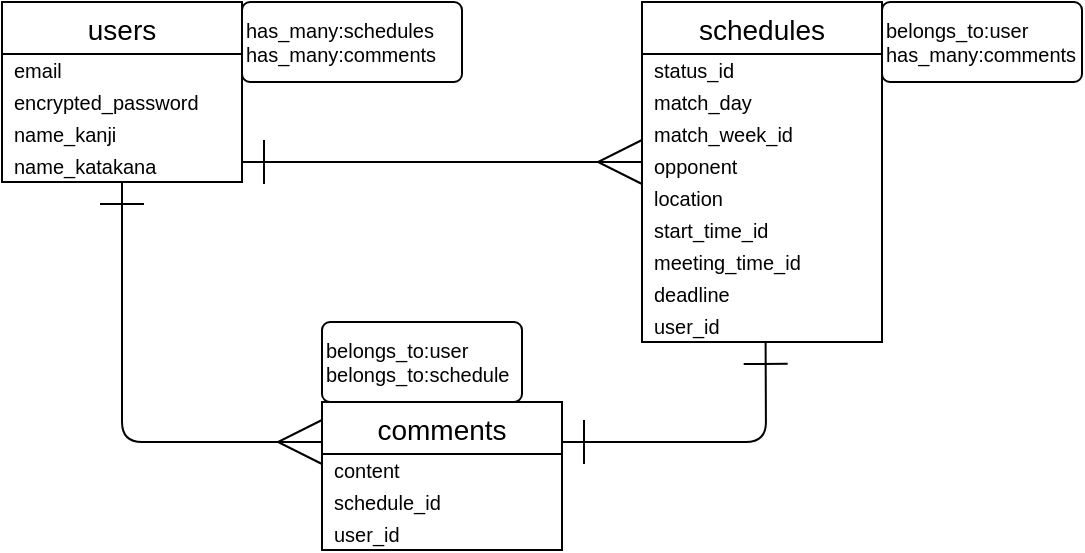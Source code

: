 <mxfile>
    <diagram id="QptmP-hlCePX6GwE0y48" name="ページ1">
        <mxGraphModel dx="1078" dy="349" grid="1" gridSize="10" guides="1" tooltips="1" connect="1" arrows="1" fold="1" page="1" pageScale="1" pageWidth="827" pageHeight="1169" math="0" shadow="0">
            <root>
                <mxCell id="0"/>
                <mxCell id="1" parent="0"/>
                <mxCell id="2" value="users" style="swimlane;fontStyle=0;childLayout=stackLayout;horizontal=1;startSize=26;horizontalStack=0;resizeParent=1;resizeParentMax=0;resizeLast=0;collapsible=1;marginBottom=0;align=center;fontSize=14;spacing=0;" parent="1" vertex="1">
                    <mxGeometry x="40" y="40" width="120" height="90" as="geometry"/>
                </mxCell>
                <mxCell id="4" value="email" style="text;strokeColor=none;fillColor=none;spacingLeft=4;spacingRight=4;overflow=hidden;rotatable=0;points=[[0,0.5],[1,0.5]];portConstraint=eastwest;fontSize=10;verticalAlign=middle;" parent="2" vertex="1">
                    <mxGeometry y="26" width="120" height="16" as="geometry"/>
                </mxCell>
                <mxCell id="5" value="encrypted_password" style="text;strokeColor=none;fillColor=none;spacingLeft=4;spacingRight=4;overflow=hidden;rotatable=0;points=[[0,0.5],[1,0.5]];portConstraint=eastwest;fontSize=10;verticalAlign=middle;" parent="2" vertex="1">
                    <mxGeometry y="42" width="120" height="16" as="geometry"/>
                </mxCell>
                <mxCell id="30" value="name_kanji" style="text;strokeColor=none;fillColor=none;spacingLeft=4;spacingRight=4;overflow=hidden;rotatable=0;points=[[0,0.5],[1,0.5]];portConstraint=eastwest;fontSize=10;verticalAlign=middle;" parent="2" vertex="1">
                    <mxGeometry y="58" width="120" height="16" as="geometry"/>
                </mxCell>
                <mxCell id="37" value="name_katakana" style="text;strokeColor=none;fillColor=none;spacingLeft=4;spacingRight=4;overflow=hidden;rotatable=0;points=[[0,0.5],[1,0.5]];portConstraint=eastwest;fontSize=10;verticalAlign=middle;" parent="2" vertex="1">
                    <mxGeometry y="74" width="120" height="16" as="geometry"/>
                </mxCell>
                <mxCell id="15" value="schedules" style="swimlane;fontStyle=0;childLayout=stackLayout;horizontal=1;startSize=26;horizontalStack=0;resizeParent=1;resizeParentMax=0;resizeLast=0;collapsible=1;marginBottom=0;align=center;fontSize=14;spacing=0;" parent="1" vertex="1">
                    <mxGeometry x="360" y="40" width="120" height="170" as="geometry"/>
                </mxCell>
                <mxCell id="31" value="status_id" style="text;strokeColor=none;fillColor=none;spacingLeft=4;spacingRight=4;overflow=hidden;rotatable=0;points=[[0,0.5],[1,0.5]];portConstraint=eastwest;fontSize=10;verticalAlign=middle;" parent="15" vertex="1">
                    <mxGeometry y="26" width="120" height="16" as="geometry"/>
                </mxCell>
                <mxCell id="17" value="match_day" style="text;strokeColor=none;fillColor=none;spacingLeft=4;spacingRight=4;overflow=hidden;rotatable=0;points=[[0,0.5],[1,0.5]];portConstraint=eastwest;fontSize=10;verticalAlign=middle;" parent="15" vertex="1">
                    <mxGeometry y="42" width="120" height="16" as="geometry"/>
                </mxCell>
                <mxCell id="40" value="match_week_id" style="text;strokeColor=none;fillColor=none;spacingLeft=4;spacingRight=4;overflow=hidden;rotatable=0;points=[[0,0.5],[1,0.5]];portConstraint=eastwest;fontSize=10;verticalAlign=middle;" parent="15" vertex="1">
                    <mxGeometry y="58" width="120" height="16" as="geometry"/>
                </mxCell>
                <mxCell id="41" value="opponent" style="text;strokeColor=none;fillColor=none;spacingLeft=4;spacingRight=4;overflow=hidden;rotatable=0;points=[[0,0.5],[1,0.5]];portConstraint=eastwest;fontSize=10;verticalAlign=middle;" parent="15" vertex="1">
                    <mxGeometry y="74" width="120" height="16" as="geometry"/>
                </mxCell>
                <mxCell id="18" value="location" style="text;strokeColor=none;fillColor=none;spacingLeft=4;spacingRight=4;overflow=hidden;rotatable=0;points=[[0,0.5],[1,0.5]];portConstraint=eastwest;fontSize=10;verticalAlign=middle;" parent="15" vertex="1">
                    <mxGeometry y="90" width="120" height="16" as="geometry"/>
                </mxCell>
                <mxCell id="69" value="start_time_id" style="text;strokeColor=none;fillColor=none;spacingLeft=4;spacingRight=4;overflow=hidden;rotatable=0;points=[[0,0.5],[1,0.5]];portConstraint=eastwest;fontSize=10;verticalAlign=middle;" parent="15" vertex="1">
                    <mxGeometry y="106" width="120" height="16" as="geometry"/>
                </mxCell>
                <mxCell id="68" value="meeting_time_id" style="text;strokeColor=none;fillColor=none;spacingLeft=4;spacingRight=4;overflow=hidden;rotatable=0;points=[[0,0.5],[1,0.5]];portConstraint=eastwest;fontSize=10;verticalAlign=middle;" parent="15" vertex="1">
                    <mxGeometry y="122" width="120" height="16" as="geometry"/>
                </mxCell>
                <mxCell id="19" value="deadline" style="text;strokeColor=none;fillColor=none;spacingLeft=4;spacingRight=4;overflow=hidden;rotatable=0;points=[[0,0.5],[1,0.5]];portConstraint=eastwest;fontSize=10;verticalAlign=middle;" parent="15" vertex="1">
                    <mxGeometry y="138" width="120" height="16" as="geometry"/>
                </mxCell>
                <mxCell id="29" value="user_id" style="text;strokeColor=none;fillColor=none;spacingLeft=4;spacingRight=4;overflow=hidden;rotatable=0;points=[[0,0.5],[1,0.5]];portConstraint=eastwest;fontSize=10;verticalAlign=middle;" parent="15" vertex="1">
                    <mxGeometry y="154" width="120" height="16" as="geometry"/>
                </mxCell>
                <mxCell id="20" value="comments" style="swimlane;fontStyle=0;childLayout=stackLayout;horizontal=1;startSize=26;horizontalStack=0;resizeParent=1;resizeParentMax=0;resizeLast=0;collapsible=1;marginBottom=0;align=center;fontSize=14;spacing=0;" parent="1" vertex="1">
                    <mxGeometry x="200" y="240" width="120" height="74" as="geometry"/>
                </mxCell>
                <mxCell id="32" value="content" style="text;strokeColor=none;fillColor=none;spacingLeft=4;spacingRight=4;overflow=hidden;rotatable=0;points=[[0,0.5],[1,0.5]];portConstraint=eastwest;fontSize=10;verticalAlign=middle;" parent="20" vertex="1">
                    <mxGeometry y="26" width="120" height="16" as="geometry"/>
                </mxCell>
                <mxCell id="42" value="schedule_id" style="text;strokeColor=none;fillColor=none;spacingLeft=4;spacingRight=4;overflow=hidden;rotatable=0;points=[[0,0.5],[1,0.5]];portConstraint=eastwest;fontSize=10;verticalAlign=middle;" parent="20" vertex="1">
                    <mxGeometry y="42" width="120" height="16" as="geometry"/>
                </mxCell>
                <mxCell id="76" value="user_id " style="text;strokeColor=none;fillColor=none;spacingLeft=4;spacingRight=4;overflow=hidden;rotatable=0;points=[[0,0.5],[1,0.5]];portConstraint=eastwest;fontSize=10;verticalAlign=middle;" parent="20" vertex="1">
                    <mxGeometry y="58" width="120" height="16" as="geometry"/>
                </mxCell>
                <mxCell id="34" style="edgeStyle=none;html=1;startArrow=ERone;startFill=0;endArrow=ERmany;endFill=0;startSize=20;endSize=20;sourcePerimeterSpacing=0;targetPerimeterSpacing=0;" parent="1" edge="1">
                    <mxGeometry relative="1" as="geometry">
                        <mxPoint x="160" y="120" as="sourcePoint"/>
                        <mxPoint x="360" y="120" as="targetPoint"/>
                        <Array as="points">
                            <mxPoint x="320" y="120"/>
                        </Array>
                    </mxGeometry>
                </mxCell>
                <mxCell id="35" style="edgeStyle=none;html=1;startArrow=ERmany;startFill=0;endArrow=ERone;endFill=0;startSize=20;endSize=20;sourcePerimeterSpacing=0;targetPerimeterSpacing=0;" parent="1" edge="1" target="37">
                    <mxGeometry relative="1" as="geometry">
                        <mxPoint x="100" y="194" as="targetPoint"/>
                        <mxPoint x="200" y="260" as="sourcePoint"/>
                        <Array as="points">
                            <mxPoint x="100" y="260"/>
                        </Array>
                    </mxGeometry>
                </mxCell>
                <mxCell id="36" style="edgeStyle=none;html=1;startArrow=ERone;startFill=0;endArrow=ERone;endFill=0;startSize=20;endSize=20;sourcePerimeterSpacing=0;targetPerimeterSpacing=0;exitX=1;exitY=0.5;exitDx=0;exitDy=0;entryX=0.515;entryY=0.996;entryDx=0;entryDy=0;entryPerimeter=0;" parent="1" target="29" edge="1">
                    <mxGeometry relative="1" as="geometry">
                        <mxPoint x="320" y="260" as="sourcePoint"/>
                        <mxPoint x="420" y="280" as="targetPoint"/>
                        <Array as="points">
                            <mxPoint x="390" y="260"/>
                            <mxPoint x="422" y="260"/>
                        </Array>
                    </mxGeometry>
                </mxCell>
                <mxCell id="46" value="has_many:schedules&lt;br&gt;has_many:comments" style="rounded=1;arcSize=10;whiteSpace=wrap;html=1;align=left;fontSize=10;" parent="1" vertex="1">
                    <mxGeometry x="160" y="40" width="110" height="40" as="geometry"/>
                </mxCell>
                <mxCell id="47" value="belongs_to:user&lt;br&gt;has_many:comments" style="rounded=1;arcSize=10;whiteSpace=wrap;html=1;align=left;fontSize=10;" parent="1" vertex="1">
                    <mxGeometry x="480" y="40" width="100" height="40" as="geometry"/>
                </mxCell>
                <mxCell id="48" value="belongs_to:user&lt;br&gt;belongs_to:schedule" style="rounded=1;arcSize=10;whiteSpace=wrap;html=1;align=left;fontSize=10;" parent="1" vertex="1">
                    <mxGeometry x="200" y="200" width="100" height="40" as="geometry"/>
                </mxCell>
            </root>
        </mxGraphModel>
    </diagram>
</mxfile>